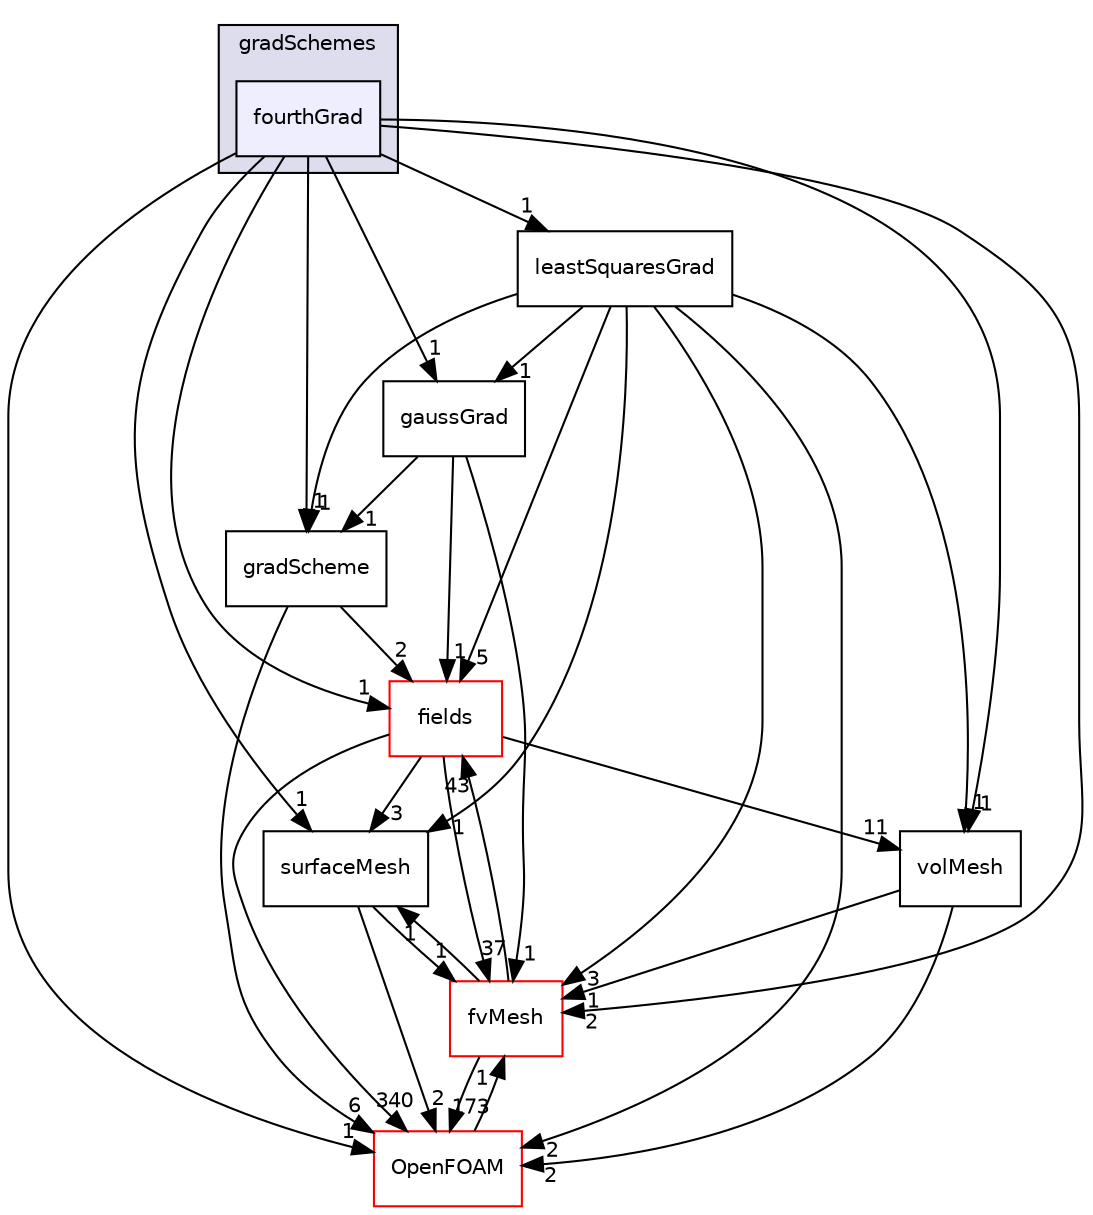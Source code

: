 digraph "src/finiteVolume/finiteVolume/gradSchemes/fourthGrad" {
  bgcolor=transparent;
  compound=true
  node [ fontsize="10", fontname="Helvetica"];
  edge [ labelfontsize="10", labelfontname="Helvetica"];
  subgraph clusterdir_211d73fd6015a334f4cd90c9fb88c421 {
    graph [ bgcolor="#ddddee", pencolor="black", label="gradSchemes" fontname="Helvetica", fontsize="10", URL="dir_211d73fd6015a334f4cd90c9fb88c421.html"]
  dir_7a2026ec466532149b44add50bf76929 [shape=box, label="fourthGrad", style="filled", fillcolor="#eeeeff", pencolor="black", URL="dir_7a2026ec466532149b44add50bf76929.html"];
  }
  dir_25ab4a83a983f7bb7a38b7f63bb141b7 [shape=box label="fields" color="red" URL="dir_25ab4a83a983f7bb7a38b7f63bb141b7.html"];
  dir_fdafd3b59310328ee40a940c9419d4db [shape=box label="surfaceMesh" URL="dir_fdafd3b59310328ee40a940c9419d4db.html"];
  dir_1a4209badf8dc5d7c181708103efea60 [shape=box label="volMesh" URL="dir_1a4209badf8dc5d7c181708103efea60.html"];
  dir_88d539e89933277658cec4fd08ce15b4 [shape=box label="gaussGrad" URL="dir_88d539e89933277658cec4fd08ce15b4.html"];
  dir_c382fa095c9c33d8673c0dd60aaef275 [shape=box label="fvMesh" color="red" URL="dir_c382fa095c9c33d8673c0dd60aaef275.html"];
  dir_34f6fdac462f96b744b53870896d634e [shape=box label="gradScheme" URL="dir_34f6fdac462f96b744b53870896d634e.html"];
  dir_c5473ff19b20e6ec4dfe5c310b3778a8 [shape=box label="OpenFOAM" color="red" URL="dir_c5473ff19b20e6ec4dfe5c310b3778a8.html"];
  dir_fce4f820ea256148325cbc6ee1b1b4a0 [shape=box label="leastSquaresGrad" URL="dir_fce4f820ea256148325cbc6ee1b1b4a0.html"];
  dir_25ab4a83a983f7bb7a38b7f63bb141b7->dir_fdafd3b59310328ee40a940c9419d4db [headlabel="3", labeldistance=1.5 headhref="dir_000937_001270.html"];
  dir_25ab4a83a983f7bb7a38b7f63bb141b7->dir_1a4209badf8dc5d7c181708103efea60 [headlabel="11", labeldistance=1.5 headhref="dir_000937_001271.html"];
  dir_25ab4a83a983f7bb7a38b7f63bb141b7->dir_c382fa095c9c33d8673c0dd60aaef275 [headlabel="37", labeldistance=1.5 headhref="dir_000937_001125.html"];
  dir_25ab4a83a983f7bb7a38b7f63bb141b7->dir_c5473ff19b20e6ec4dfe5c310b3778a8 [headlabel="340", labeldistance=1.5 headhref="dir_000937_001897.html"];
  dir_7a2026ec466532149b44add50bf76929->dir_25ab4a83a983f7bb7a38b7f63bb141b7 [headlabel="1", labeldistance=1.5 headhref="dir_001094_000937.html"];
  dir_7a2026ec466532149b44add50bf76929->dir_fdafd3b59310328ee40a940c9419d4db [headlabel="1", labeldistance=1.5 headhref="dir_001094_001270.html"];
  dir_7a2026ec466532149b44add50bf76929->dir_1a4209badf8dc5d7c181708103efea60 [headlabel="1", labeldistance=1.5 headhref="dir_001094_001271.html"];
  dir_7a2026ec466532149b44add50bf76929->dir_88d539e89933277658cec4fd08ce15b4 [headlabel="1", labeldistance=1.5 headhref="dir_001094_001095.html"];
  dir_7a2026ec466532149b44add50bf76929->dir_c382fa095c9c33d8673c0dd60aaef275 [headlabel="2", labeldistance=1.5 headhref="dir_001094_001125.html"];
  dir_7a2026ec466532149b44add50bf76929->dir_34f6fdac462f96b744b53870896d634e [headlabel="1", labeldistance=1.5 headhref="dir_001094_001096.html"];
  dir_7a2026ec466532149b44add50bf76929->dir_c5473ff19b20e6ec4dfe5c310b3778a8 [headlabel="1", labeldistance=1.5 headhref="dir_001094_001897.html"];
  dir_7a2026ec466532149b44add50bf76929->dir_fce4f820ea256148325cbc6ee1b1b4a0 [headlabel="1", labeldistance=1.5 headhref="dir_001094_001097.html"];
  dir_fdafd3b59310328ee40a940c9419d4db->dir_c382fa095c9c33d8673c0dd60aaef275 [headlabel="1", labeldistance=1.5 headhref="dir_001270_001125.html"];
  dir_fdafd3b59310328ee40a940c9419d4db->dir_c5473ff19b20e6ec4dfe5c310b3778a8 [headlabel="2", labeldistance=1.5 headhref="dir_001270_001897.html"];
  dir_1a4209badf8dc5d7c181708103efea60->dir_c382fa095c9c33d8673c0dd60aaef275 [headlabel="1", labeldistance=1.5 headhref="dir_001271_001125.html"];
  dir_1a4209badf8dc5d7c181708103efea60->dir_c5473ff19b20e6ec4dfe5c310b3778a8 [headlabel="2", labeldistance=1.5 headhref="dir_001271_001897.html"];
  dir_88d539e89933277658cec4fd08ce15b4->dir_25ab4a83a983f7bb7a38b7f63bb141b7 [headlabel="1", labeldistance=1.5 headhref="dir_001095_000937.html"];
  dir_88d539e89933277658cec4fd08ce15b4->dir_c382fa095c9c33d8673c0dd60aaef275 [headlabel="1", labeldistance=1.5 headhref="dir_001095_001125.html"];
  dir_88d539e89933277658cec4fd08ce15b4->dir_34f6fdac462f96b744b53870896d634e [headlabel="1", labeldistance=1.5 headhref="dir_001095_001096.html"];
  dir_c382fa095c9c33d8673c0dd60aaef275->dir_25ab4a83a983f7bb7a38b7f63bb141b7 [headlabel="43", labeldistance=1.5 headhref="dir_001125_000937.html"];
  dir_c382fa095c9c33d8673c0dd60aaef275->dir_fdafd3b59310328ee40a940c9419d4db [headlabel="1", labeldistance=1.5 headhref="dir_001125_001270.html"];
  dir_c382fa095c9c33d8673c0dd60aaef275->dir_c5473ff19b20e6ec4dfe5c310b3778a8 [headlabel="173", labeldistance=1.5 headhref="dir_001125_001897.html"];
  dir_34f6fdac462f96b744b53870896d634e->dir_25ab4a83a983f7bb7a38b7f63bb141b7 [headlabel="2", labeldistance=1.5 headhref="dir_001096_000937.html"];
  dir_34f6fdac462f96b744b53870896d634e->dir_c5473ff19b20e6ec4dfe5c310b3778a8 [headlabel="6", labeldistance=1.5 headhref="dir_001096_001897.html"];
  dir_c5473ff19b20e6ec4dfe5c310b3778a8->dir_c382fa095c9c33d8673c0dd60aaef275 [headlabel="1", labeldistance=1.5 headhref="dir_001897_001125.html"];
  dir_fce4f820ea256148325cbc6ee1b1b4a0->dir_25ab4a83a983f7bb7a38b7f63bb141b7 [headlabel="5", labeldistance=1.5 headhref="dir_001097_000937.html"];
  dir_fce4f820ea256148325cbc6ee1b1b4a0->dir_fdafd3b59310328ee40a940c9419d4db [headlabel="1", labeldistance=1.5 headhref="dir_001097_001270.html"];
  dir_fce4f820ea256148325cbc6ee1b1b4a0->dir_1a4209badf8dc5d7c181708103efea60 [headlabel="1", labeldistance=1.5 headhref="dir_001097_001271.html"];
  dir_fce4f820ea256148325cbc6ee1b1b4a0->dir_88d539e89933277658cec4fd08ce15b4 [headlabel="1", labeldistance=1.5 headhref="dir_001097_001095.html"];
  dir_fce4f820ea256148325cbc6ee1b1b4a0->dir_c382fa095c9c33d8673c0dd60aaef275 [headlabel="3", labeldistance=1.5 headhref="dir_001097_001125.html"];
  dir_fce4f820ea256148325cbc6ee1b1b4a0->dir_34f6fdac462f96b744b53870896d634e [headlabel="1", labeldistance=1.5 headhref="dir_001097_001096.html"];
  dir_fce4f820ea256148325cbc6ee1b1b4a0->dir_c5473ff19b20e6ec4dfe5c310b3778a8 [headlabel="2", labeldistance=1.5 headhref="dir_001097_001897.html"];
}
